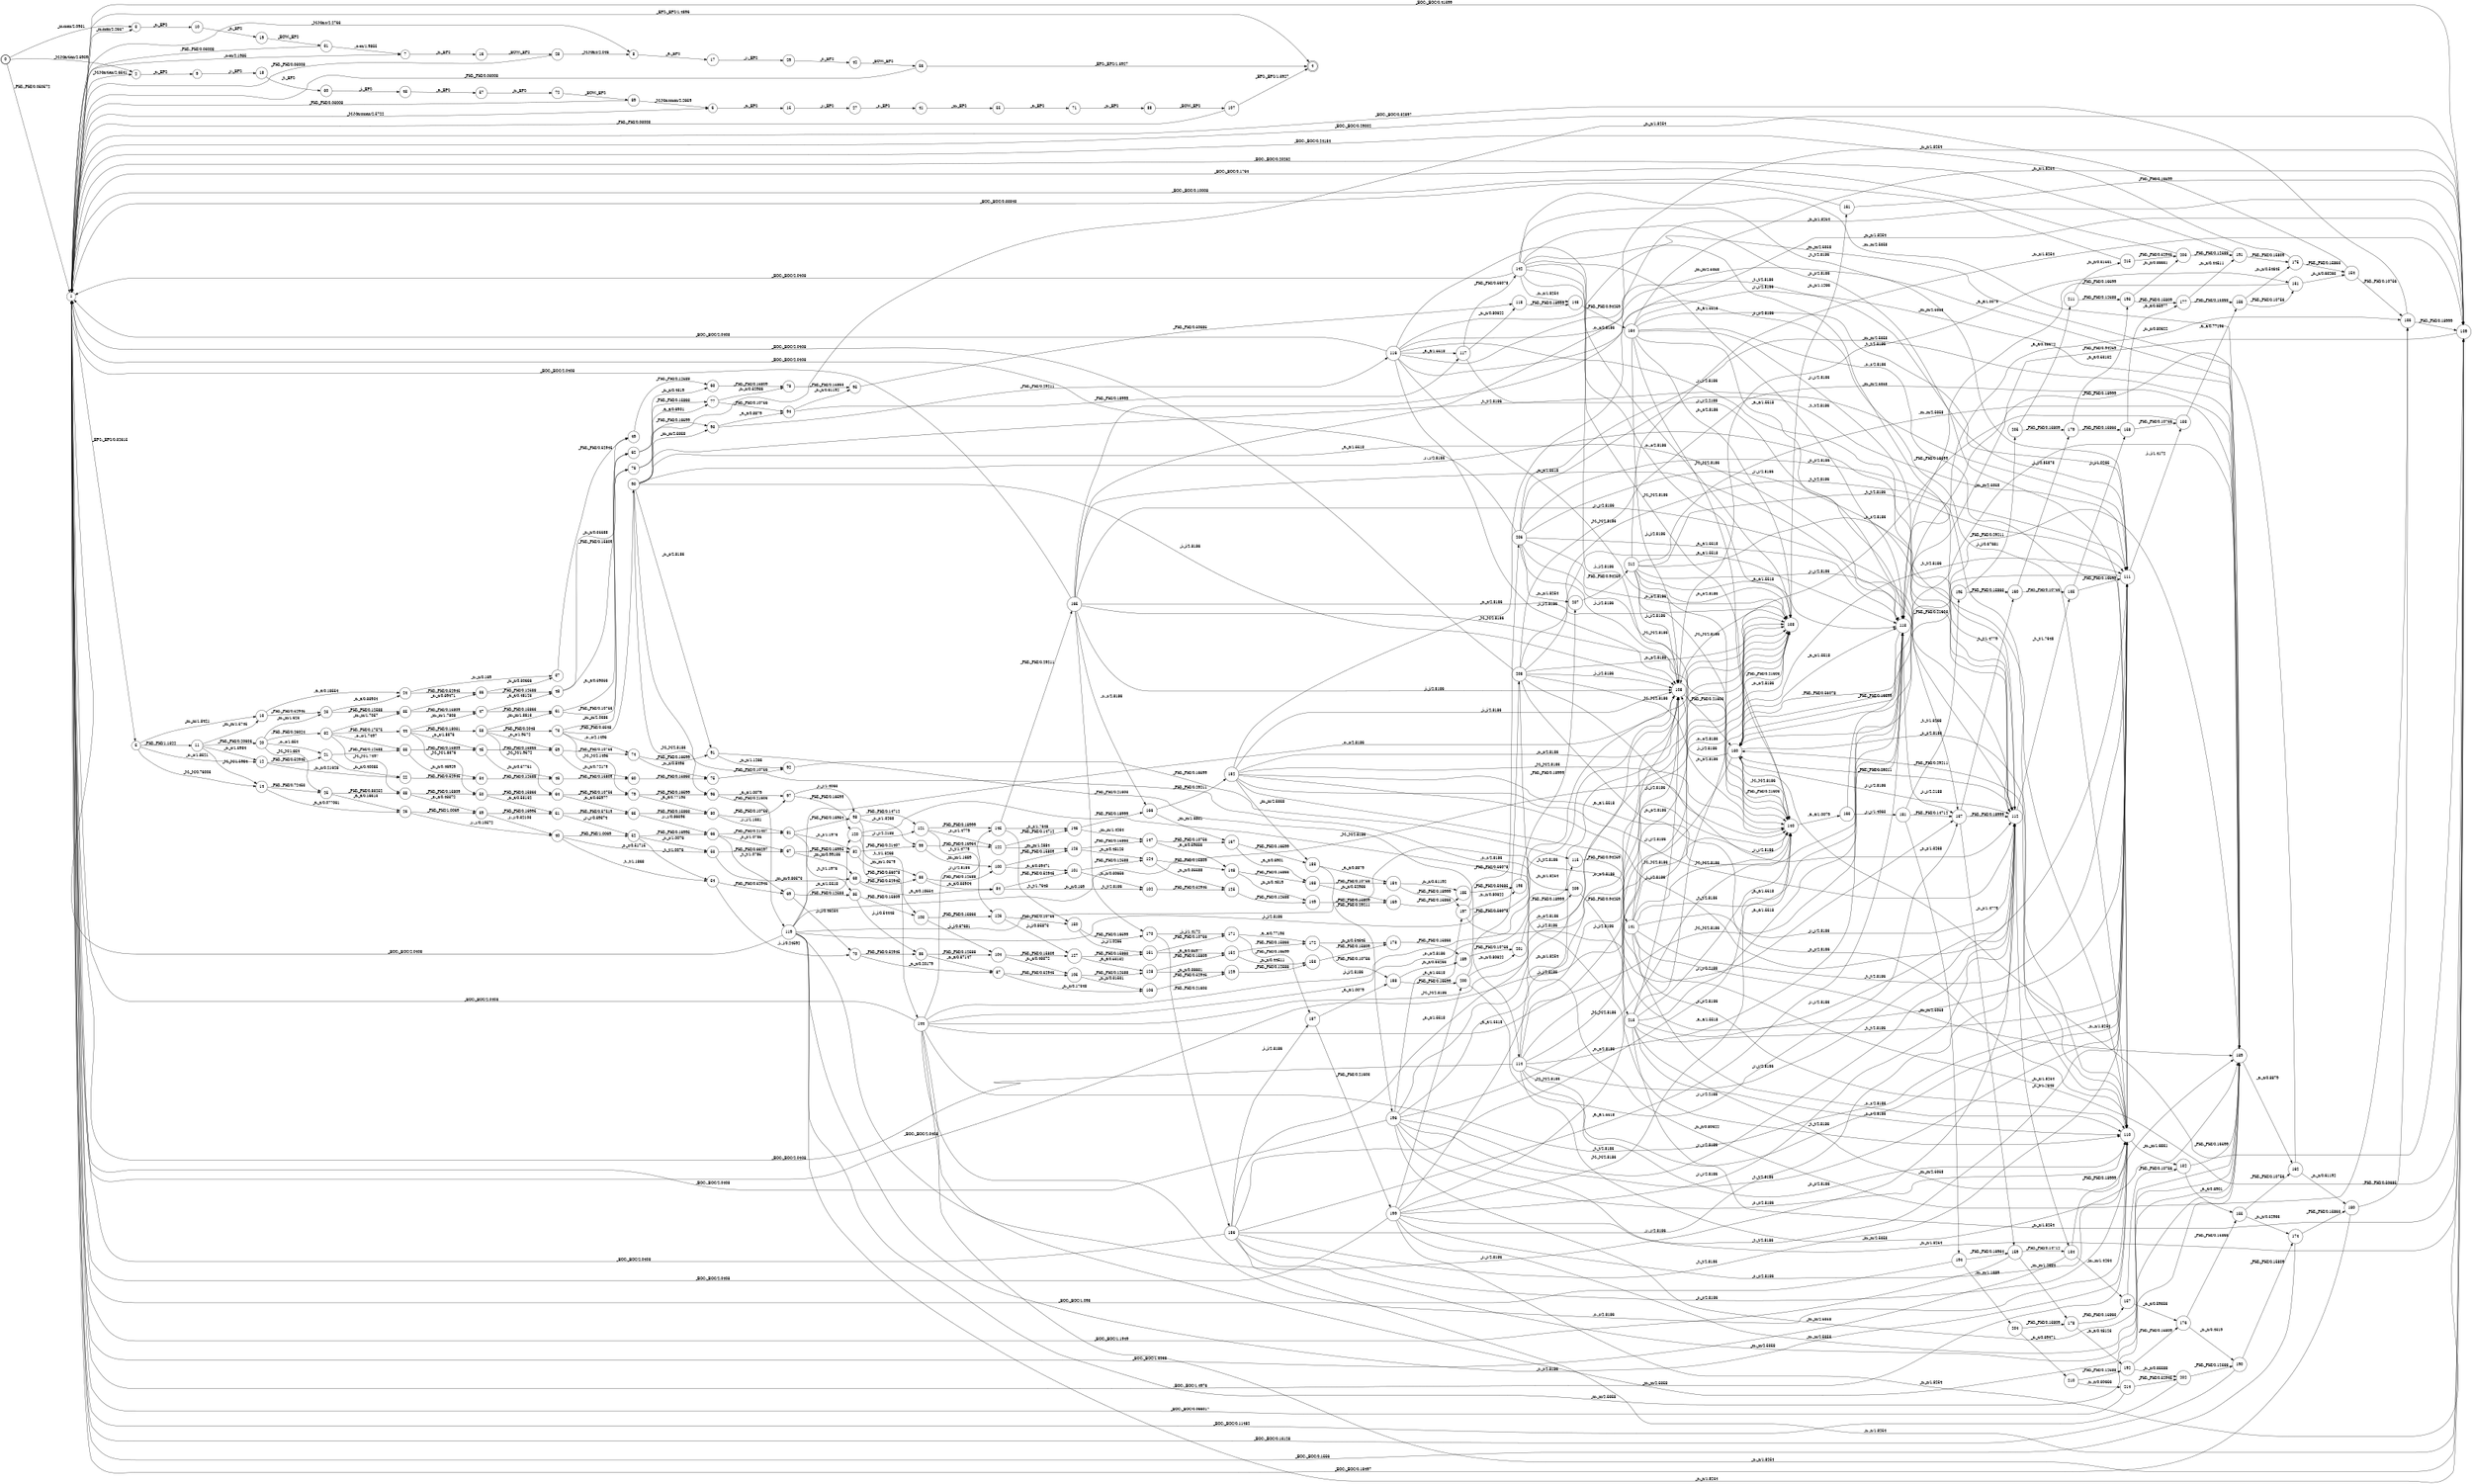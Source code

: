 digraph FST {
rankdir = LR;
size = "22,17";
label = "";
center = 1;
orientation = Portrait;
ranksep = "0.4";
nodesep = "0.25";
0 [label = "0", shape = circle, style = bold, fontsize = 14]
	0 -> 1 [label = "_PHI:_PHI/0.050572", fontsize = 14];
	0 -> 3 [label = "_m:man/2.0931", fontsize = 14];
	0 -> 2 [label = "_M:Martian/2.3909", fontsize = 14];
1 [label = "1", shape = circle, style = solid, fontsize = 14]
	1 -> 4 [label = "_EPS:_EPS/1.4896", fontsize = 14];
	1 -> 5 [label = "_EPS:_EPS/0.32615", fontsize = 14];
	1 -> 7 [label = "_o:on/2.1985", fontsize = 14];
	1 -> 3 [label = "_m:man/2.2657", fontsize = 14];
	1 -> 2 [label = "_M:Martian/2.6541", fontsize = 14];
	1 -> 6 [label = "_M:Marsman/2.5722", fontsize = 14];
	1 -> 8 [label = "_M:Mars/2.2763", fontsize = 14];
2 [label = "2", shape = circle, style = solid, fontsize = 14]
	2 -> 9 [label = "_a:_EPS", fontsize = 14];
3 [label = "3", shape = circle, style = solid, fontsize = 14]
	3 -> 10 [label = "_a:_EPS", fontsize = 14];
4 [label = "4", shape = doublecircle, style = solid, fontsize = 14]
5 [label = "5", shape = circle, style = solid, fontsize = 14]
	5 -> 11 [label = "_PHI:_PHI/1.1322", fontsize = 14];
	5 -> 12 [label = "_o:_o/1.8521", fontsize = 14];
	5 -> 13 [label = "_m:_m/1.8421", fontsize = 14];
	5 -> 14 [label = "_M:_M/0.76003", fontsize = 14];
6 [label = "6", shape = circle, style = solid, fontsize = 14]
	6 -> 15 [label = "_a:_EPS", fontsize = 14];
7 [label = "7", shape = circle, style = solid, fontsize = 14]
	7 -> 16 [label = "_n:_EPS", fontsize = 14];
8 [label = "8", shape = circle, style = solid, fontsize = 14]
	8 -> 17 [label = "_a:_EPS", fontsize = 14];
9 [label = "9", shape = circle, style = solid, fontsize = 14]
	9 -> 18 [label = "_r:_EPS", fontsize = 14];
10 [label = "10", shape = circle, style = solid, fontsize = 14]
	10 -> 19 [label = "_n:_EPS", fontsize = 14];
11 [label = "11", shape = circle, style = solid, fontsize = 14]
	11 -> 20 [label = "_PHI:_PHI/0.20606", fontsize = 14];
	11 -> 12 [label = "_o:_o/1.5984", fontsize = 14];
	11 -> 13 [label = "_m:_m/1.5745", fontsize = 14];
	11 -> 14 [label = "_M:_M/1.5984", fontsize = 14];
12 [label = "12", shape = circle, style = solid, fontsize = 14]
	12 -> 21 [label = "_PHI:_PHI/0.52945", fontsize = 14];
	12 -> 22 [label = "_n:_n/0.21628", fontsize = 14];
13 [label = "13", shape = circle, style = solid, fontsize = 14]
	13 -> 23 [label = "_PHI:_PHI/0.52945", fontsize = 14];
	13 -> 24 [label = "_a:_a/0.18554", fontsize = 14];
14 [label = "14", shape = circle, style = solid, fontsize = 14]
	14 -> 25 [label = "_PHI:_PHI/0.72453", fontsize = 14];
	14 -> 26 [label = "_a:_a/0.077061", fontsize = 14];
15 [label = "15", shape = circle, style = solid, fontsize = 14]
	15 -> 27 [label = "_r:_EPS", fontsize = 14];
16 [label = "16", shape = circle, style = solid, fontsize = 14]
	16 -> 28 [label = "_EOW:_EPS", fontsize = 14];
17 [label = "17", shape = circle, style = solid, fontsize = 14]
	17 -> 29 [label = "_r:_EPS", fontsize = 14];
18 [label = "18", shape = circle, style = solid, fontsize = 14]
	18 -> 30 [label = "_t:_EPS", fontsize = 14];
19 [label = "19", shape = circle, style = solid, fontsize = 14]
	19 -> 31 [label = "_EOW:_EPS", fontsize = 14];
20 [label = "20", shape = circle, style = solid, fontsize = 14]
	20 -> 32 [label = "_PHI:_PHI/0.26024", fontsize = 14];
	20 -> 21 [label = "_o:_o/1.654", fontsize = 14];
	20 -> 23 [label = "_m:_m/1.623", fontsize = 14];
	20 -> 25 [label = "_M:_M/1.654", fontsize = 14];
21 [label = "21", shape = circle, style = solid, fontsize = 14]
	21 -> 33 [label = "_PHI:_PHI/0.12588", fontsize = 14];
	21 -> 22 [label = "_n:_n/0.40085", fontsize = 14];
22 [label = "22", shape = circle, style = solid, fontsize = 14]
	22 -> 34 [label = "_PHI:_PHI/0.52945", fontsize = 14];
23 [label = "23", shape = circle, style = solid, fontsize = 14]
	23 -> 35 [label = "_PHI:_PHI/0.12588", fontsize = 14];
	23 -> 24 [label = "_a:_a/0.33904", fontsize = 14];
24 [label = "24", shape = circle, style = solid, fontsize = 14]
	24 -> 36 [label = "_PHI:_PHI/0.52945", fontsize = 14];
	24 -> 37 [label = "_n:_n/0.169", fontsize = 14];
25 [label = "25", shape = circle, style = solid, fontsize = 14]
	25 -> 38 [label = "_PHI:_PHI/0.83252", fontsize = 14];
	25 -> 26 [label = "_a:_a/0.16613", fontsize = 14];
26 [label = "26", shape = circle, style = solid, fontsize = 14]
	26 -> 39 [label = "_PHI:_PHI/1.0069", fontsize = 14];
	26 -> 40 [label = "_r:_r/0.10572", fontsize = 14];
27 [label = "27", shape = circle, style = solid, fontsize = 14]
	27 -> 41 [label = "_s:_EPS", fontsize = 14];
28 [label = "28", shape = circle, style = solid, fontsize = 14]
	28 -> 1 [label = "_PHI:_PHI/0.03008", fontsize = 14];
	28 -> 8 [label = "_M:Mars/2.046", fontsize = 14];
29 [label = "29", shape = circle, style = solid, fontsize = 14]
	29 -> 42 [label = "_s:_EPS", fontsize = 14];
30 [label = "30", shape = circle, style = solid, fontsize = 14]
	30 -> 43 [label = "_i:_EPS", fontsize = 14];
31 [label = "31", shape = circle, style = solid, fontsize = 14]
	31 -> 1 [label = "_PHI:_PHI/0.03008", fontsize = 14];
	31 -> 7 [label = "_o:on/1.9855", fontsize = 14];
32 [label = "32", shape = circle, style = solid, fontsize = 14]
	32 -> 44 [label = "_PHI:_PHI/0.17575", fontsize = 14];
	32 -> 33 [label = "_o:_o/1.7497", fontsize = 14];
	32 -> 35 [label = "_m:_m/1.7057", fontsize = 14];
	32 -> 38 [label = "_M:_M/1.7497", fontsize = 14];
33 [label = "33", shape = circle, style = solid, fontsize = 14]
	33 -> 45 [label = "_PHI:_PHI/0.15809", fontsize = 14];
	33 -> 34 [label = "_n:_n/0.46929", fontsize = 14];
34 [label = "34", shape = circle, style = solid, fontsize = 14]
	34 -> 46 [label = "_PHI:_PHI/0.12588", fontsize = 14];
35 [label = "35", shape = circle, style = solid, fontsize = 14]
	35 -> 47 [label = "_PHI:_PHI/0.15809", fontsize = 14];
	35 -> 36 [label = "_a:_a/0.39471", fontsize = 14];
36 [label = "36", shape = circle, style = solid, fontsize = 14]
	36 -> 48 [label = "_PHI:_PHI/0.12588", fontsize = 14];
	36 -> 37 [label = "_n:_n/0.30656", fontsize = 14];
37 [label = "37", shape = circle, style = solid, fontsize = 14]
	37 -> 49 [label = "_PHI:_PHI/0.52945", fontsize = 14];
38 [label = "38", shape = circle, style = solid, fontsize = 14]
	38 -> 50 [label = "_PHI:_PHI/0.15809", fontsize = 14];
	38 -> 39 [label = "_a:_a/0.43372", fontsize = 14];
39 [label = "39", shape = circle, style = solid, fontsize = 14]
	39 -> 51 [label = "_PHI:_PHI/0.16995", fontsize = 14];
	39 -> 40 [label = "_r:_r/0.32103", fontsize = 14];
40 [label = "40", shape = circle, style = solid, fontsize = 14]
	40 -> 52 [label = "_PHI:_PHI/1.0069", fontsize = 14];
	40 -> 53 [label = "_s:_s/0.51715", fontsize = 14];
	40 -> 54 [label = "_t:_t/1.1868", fontsize = 14];
41 [label = "41", shape = circle, style = solid, fontsize = 14]
	41 -> 55 [label = "_m:_EPS", fontsize = 14];
42 [label = "42", shape = circle, style = solid, fontsize = 14]
	42 -> 56 [label = "_EOW:_EPS", fontsize = 14];
43 [label = "43", shape = circle, style = solid, fontsize = 14]
	43 -> 57 [label = "_a:_EPS", fontsize = 14];
44 [label = "44", shape = circle, style = solid, fontsize = 14]
	44 -> 58 [label = "_PHI:_PHI/0.18031", fontsize = 14];
	44 -> 45 [label = "_o:_o/1.8376", fontsize = 14];
	44 -> 47 [label = "_m:_m/1.7808", fontsize = 14];
	44 -> 50 [label = "_M:_M/1.8376", fontsize = 14];
45 [label = "45", shape = circle, style = solid, fontsize = 14]
	45 -> 59 [label = "_PHI:_PHI/0.15863", fontsize = 14];
	45 -> 46 [label = "_n:_n/0.57751", fontsize = 14];
46 [label = "46", shape = circle, style = solid, fontsize = 14]
	46 -> 60 [label = "_PHI:_PHI/0.15809", fontsize = 14];
47 [label = "47", shape = circle, style = solid, fontsize = 14]
	47 -> 61 [label = "_PHI:_PHI/0.15863", fontsize = 14];
	47 -> 48 [label = "_a:_a/0.48123", fontsize = 14];
48 [label = "48", shape = circle, style = solid, fontsize = 14]
	48 -> 62 [label = "_PHI:_PHI/0.15809", fontsize = 14];
	48 -> 49 [label = "_n:_n/0.35588", fontsize = 14];
49 [label = "49", shape = circle, style = solid, fontsize = 14]
	49 -> 63 [label = "_PHI:_PHI/0.12588", fontsize = 14];
50 [label = "50", shape = circle, style = solid, fontsize = 14]
	50 -> 64 [label = "_PHI:_PHI/0.15863", fontsize = 14];
	50 -> 51 [label = "_a:_a/0.53132", fontsize = 14];
51 [label = "51", shape = circle, style = solid, fontsize = 14]
	51 -> 65 [label = "_PHI:_PHI/0.57519", fontsize = 14];
	51 -> 52 [label = "_r:_r/0.39374", fontsize = 14];
52 [label = "52", shape = circle, style = solid, fontsize = 14]
	52 -> 66 [label = "_PHI:_PHI/0.16995", fontsize = 14];
	52 -> 53 [label = "_s:_s/1.0076", fontsize = 14];
	52 -> 54 [label = "_t:_t/1.0076", fontsize = 14];
53 [label = "53", shape = circle, style = solid, fontsize = 14]
	53 -> 67 [label = "_PHI:_PHI/0.66297", fontsize = 14];
	53 -> 68 [label = "_m:_m/0.83573", fontsize = 14];
54 [label = "54", shape = circle, style = solid, fontsize = 14]
	54 -> 69 [label = "_PHI:_PHI/0.52945", fontsize = 14];
	54 -> 70 [label = "_i:_i/0.24592", fontsize = 14];
55 [label = "55", shape = circle, style = solid, fontsize = 14]
	55 -> 71 [label = "_a:_EPS", fontsize = 14];
56 [label = "56", shape = circle, style = solid, fontsize = 14]
	56 -> 4 [label = "_EPS:_EPS/1.3927", fontsize = 14];
	56 -> 1 [label = "_PHI:_PHI/0.03008", fontsize = 14];
57 [label = "57", shape = circle, style = solid, fontsize = 14]
	57 -> 72 [label = "_n:_EPS", fontsize = 14];
58 [label = "58", shape = circle, style = solid, fontsize = 14]
	58 -> 73 [label = "_PHI:_PHI/0.2048", fontsize = 14];
	58 -> 59 [label = "_o:_o/1.9572", fontsize = 14];
	58 -> 61 [label = "_m:_m/1.8813", fontsize = 14];
	58 -> 64 [label = "_M:_M/1.9572", fontsize = 14];
59 [label = "59", shape = circle, style = solid, fontsize = 14]
	59 -> 74 [label = "_PHI:_PHI/0.10756", fontsize = 14];
	59 -> 60 [label = "_n:_n/0.72179", fontsize = 14];
60 [label = "60", shape = circle, style = solid, fontsize = 14]
	60 -> 75 [label = "_PHI:_PHI/0.15863", fontsize = 14];
61 [label = "61", shape = circle, style = solid, fontsize = 14]
	61 -> 76 [label = "_PHI:_PHI/0.10756", fontsize = 14];
	61 -> 62 [label = "_a:_a/0.59356", fontsize = 14];
62 [label = "62", shape = circle, style = solid, fontsize = 14]
	62 -> 77 [label = "_PHI:_PHI/0.15863", fontsize = 14];
	62 -> 63 [label = "_n:_n/0.4319", fontsize = 14];
63 [label = "63", shape = circle, style = solid, fontsize = 14]
	63 -> 78 [label = "_PHI:_PHI/0.15809", fontsize = 14];
64 [label = "64", shape = circle, style = solid, fontsize = 14]
	64 -> 79 [label = "_PHI:_PHI/0.10756", fontsize = 14];
	64 -> 65 [label = "_a:_a/0.65977", fontsize = 14];
65 [label = "65", shape = circle, style = solid, fontsize = 14]
	65 -> 80 [label = "_PHI:_PHI/0.15863", fontsize = 14];
	65 -> 66 [label = "_r:_r/0.86396", fontsize = 14];
66 [label = "66", shape = circle, style = solid, fontsize = 14]
	66 -> 81 [label = "_PHI:_PHI/0.21407", fontsize = 14];
	66 -> 67 [label = "_s:_s/1.0785", fontsize = 14];
	66 -> 69 [label = "_t:_t/1.0785", fontsize = 14];
67 [label = "67", shape = circle, style = solid, fontsize = 14]
	67 -> 82 [label = "_PHI:_PHI/0.16995", fontsize = 14];
	67 -> 68 [label = "_m:_m/0.99136", fontsize = 14];
68 [label = "68", shape = circle, style = solid, fontsize = 14]
	68 -> 83 [label = "_PHI:_PHI/0.52945", fontsize = 14];
	68 -> 84 [label = "_a:_a/0.18554", fontsize = 14];
69 [label = "69", shape = circle, style = solid, fontsize = 14]
	69 -> 85 [label = "_PHI:_PHI/0.12588", fontsize = 14];
	69 -> 70 [label = "_i:_i/0.46234", fontsize = 14];
70 [label = "70", shape = circle, style = solid, fontsize = 14]
	70 -> 86 [label = "_PHI:_PHI/0.52945", fontsize = 14];
	70 -> 87 [label = "_a:_a/0.20179", fontsize = 14];
71 [label = "71", shape = circle, style = solid, fontsize = 14]
	71 -> 88 [label = "_n:_EPS", fontsize = 14];
72 [label = "72", shape = circle, style = solid, fontsize = 14]
	72 -> 89 [label = "_EOW:_EPS", fontsize = 14];
73 [label = "73", shape = circle, style = solid, fontsize = 14]
	73 -> 90 [label = "_PHI:_PHI/0.3548", fontsize = 14];
	73 -> 74 [label = "_o:_o/2.1496", fontsize = 14];
	73 -> 76 [label = "_m:_m/2.0386", fontsize = 14];
	73 -> 79 [label = "_M:_M/2.1496", fontsize = 14];
74 [label = "74", shape = circle, style = solid, fontsize = 14]
	74 -> 91 [label = "_PHI:_PHI/0.16599", fontsize = 14];
	74 -> 75 [label = "_n:_n/0.8498", fontsize = 14];
75 [label = "75", shape = circle, style = solid, fontsize = 14]
	75 -> 92 [label = "_PHI:_PHI/0.10756", fontsize = 14];
76 [label = "76", shape = circle, style = solid, fontsize = 14]
	76 -> 93 [label = "_PHI:_PHI/0.16599", fontsize = 14];
	76 -> 77 [label = "_a:_a/0.6901", fontsize = 14];
77 [label = "77", shape = circle, style = solid, fontsize = 14]
	77 -> 94 [label = "_PHI:_PHI/0.10756", fontsize = 14];
	77 -> 78 [label = "_n:_n/0.52936", fontsize = 14];
78 [label = "78", shape = circle, style = solid, fontsize = 14]
	78 -> 95 [label = "_PHI:_PHI/0.15863", fontsize = 14];
79 [label = "79", shape = circle, style = solid, fontsize = 14]
	79 -> 96 [label = "_PHI:_PHI/0.16599", fontsize = 14];
	79 -> 80 [label = "_a:_a/0.77193", fontsize = 14];
80 [label = "80", shape = circle, style = solid, fontsize = 14]
	80 -> 97 [label = "_PHI:_PHI/0.10756", fontsize = 14];
	80 -> 81 [label = "_r:_r/1.1331", fontsize = 14];
81 [label = "81", shape = circle, style = solid, fontsize = 14]
	81 -> 98 [label = "_PHI:_PHI/0.16964", fontsize = 14];
	81 -> 82 [label = "_s:_s/1.1976", fontsize = 14];
	81 -> 85 [label = "_t:_t/1.1976", fontsize = 14];
82 [label = "82", shape = circle, style = solid, fontsize = 14]
	82 -> 99 [label = "_PHI:_PHI/0.21407", fontsize = 14];
	82 -> 83 [label = "_m:_m/1.0579", fontsize = 14];
83 [label = "83", shape = circle, style = solid, fontsize = 14]
	83 -> 100 [label = "_PHI:_PHI/0.12588", fontsize = 14];
	83 -> 84 [label = "_a:_a/0.33904", fontsize = 14];
84 [label = "84", shape = circle, style = solid, fontsize = 14]
	84 -> 101 [label = "_PHI:_PHI/0.52945", fontsize = 14];
	84 -> 102 [label = "_n:_n/0.169", fontsize = 14];
85 [label = "85", shape = circle, style = solid, fontsize = 14]
	85 -> 103 [label = "_PHI:_PHI/0.15809", fontsize = 14];
	85 -> 86 [label = "_i:_i/0.54448", fontsize = 14];
86 [label = "86", shape = circle, style = solid, fontsize = 14]
	86 -> 104 [label = "_PHI:_PHI/0.12588", fontsize = 14];
	86 -> 87 [label = "_a:_a/0.37147", fontsize = 14];
87 [label = "87", shape = circle, style = solid, fontsize = 14]
	87 -> 105 [label = "_PHI:_PHI/0.52945", fontsize = 14];
	87 -> 106 [label = "_n:_n/0.17348", fontsize = 14];
88 [label = "88", shape = circle, style = solid, fontsize = 14]
	88 -> 107 [label = "_EOW:_EPS", fontsize = 14];
89 [label = "89", shape = circle, style = solid, fontsize = 14]
	89 -> 1 [label = "_PHI:_PHI/0.03008", fontsize = 14];
	89 -> 6 [label = "_M:Marsman/2.2659", fontsize = 14];
90 [label = "90", shape = circle, style = solid, fontsize = 14]
	90 -> 108 [label = "_i:_i/2.8186", fontsize = 14];
	90 -> 109 [label = "_n:_n/1.8254", fontsize = 14];
	90 -> 91 [label = "_o:_o/2.8186", fontsize = 14];
	90 -> 110 [label = "_s:_s/2.8186", fontsize = 14];
	90 -> 111 [label = "_t:_t/2.8186", fontsize = 14];
	90 -> 112 [label = "_r:_r/2.8186", fontsize = 14];
	90 -> 93 [label = "_m:_m/2.5358", fontsize = 14];
	90 -> 96 [label = "_M:_M/2.8186", fontsize = 14];
	90 -> 113 [label = "_a:_a/1.5518", fontsize = 14];
91 [label = "91", shape = circle, style = solid, fontsize = 14]
	91 -> 114 [label = "_PHI:_PHI/0.21603", fontsize = 14];
	91 -> 92 [label = "_n:_n/1.1266", fontsize = 14];
92 [label = "92", shape = circle, style = solid, fontsize = 14]
	92 -> 115 [label = "_PHI:_PHI/0.16599", fontsize = 14];
93 [label = "93", shape = circle, style = solid, fontsize = 14]
	93 -> 116 [label = "_PHI:_PHI/0.29211", fontsize = 14];
	93 -> 94 [label = "_a:_a/0.8879", fontsize = 14];
94 [label = "94", shape = circle, style = solid, fontsize = 14]
	94 -> 117 [label = "_PHI:_PHI/0.18999", fontsize = 14];
	94 -> 95 [label = "_n:_n/0.61192", fontsize = 14];
95 [label = "95", shape = circle, style = solid, fontsize = 14]
	95 -> 118 [label = "_PHI:_PHI/0.50685", fontsize = 14];
96 [label = "96", shape = circle, style = solid, fontsize = 14]
	96 -> 119 [label = "_PHI:_PHI/0.21603", fontsize = 14];
	96 -> 97 [label = "_a:_a/1.0079", fontsize = 14];
97 [label = "97", shape = circle, style = solid, fontsize = 14]
	97 -> 120 [label = "_PHI:_PHI/0.16599", fontsize = 14];
	97 -> 98 [label = "_r:_r/1.4063", fontsize = 14];
98 [label = "98", shape = circle, style = solid, fontsize = 14]
	98 -> 121 [label = "_PHI:_PHI/0.14712", fontsize = 14];
	98 -> 99 [label = "_s:_s/1.3268", fontsize = 14];
	98 -> 103 [label = "_t:_t/1.3268", fontsize = 14];
99 [label = "99", shape = circle, style = solid, fontsize = 14]
	99 -> 122 [label = "_PHI:_PHI/0.16964", fontsize = 14];
	99 -> 100 [label = "_m:_m/1.1689", fontsize = 14];
100 [label = "100", shape = circle, style = solid, fontsize = 14]
	100 -> 123 [label = "_PHI:_PHI/0.15809", fontsize = 14];
	100 -> 101 [label = "_a:_a/0.39471", fontsize = 14];
101 [label = "101", shape = circle, style = solid, fontsize = 14]
	101 -> 124 [label = "_PHI:_PHI/0.12588", fontsize = 14];
	101 -> 102 [label = "_n:_n/0.30656", fontsize = 14];
102 [label = "102", shape = circle, style = solid, fontsize = 14]
	102 -> 125 [label = "_PHI:_PHI/0.52945", fontsize = 14];
103 [label = "103", shape = circle, style = solid, fontsize = 14]
	103 -> 126 [label = "_PHI:_PHI/0.15863", fontsize = 14];
	103 -> 104 [label = "_i:_i/0.67681", fontsize = 14];
104 [label = "104", shape = circle, style = solid, fontsize = 14]
	104 -> 127 [label = "_PHI:_PHI/0.15809", fontsize = 14];
	104 -> 105 [label = "_a:_a/0.43372", fontsize = 14];
105 [label = "105", shape = circle, style = solid, fontsize = 14]
	105 -> 128 [label = "_PHI:_PHI/0.12588", fontsize = 14];
	105 -> 106 [label = "_n:_n/0.31531", fontsize = 14];
106 [label = "106", shape = circle, style = solid, fontsize = 14]
	106 -> 129 [label = "_PHI:_PHI/0.52945", fontsize = 14];
107 [label = "107", shape = circle, style = solid, fontsize = 14]
	107 -> 4 [label = "_EPS:_EPS/1.3927", fontsize = 14];
	107 -> 1 [label = "_PHI:_PHI/0.03008", fontsize = 14];
108 [label = "108", shape = circle, style = solid, fontsize = 14]
	108 -> 130 [label = "_PHI:_PHI/0.21603", fontsize = 14];
	108 -> 131 [label = "_a:_a/1.0079", fontsize = 14];
109 [label = "109", shape = circle, style = solid, fontsize = 14]
	109 -> 130 [label = "_PHI:_PHI/0.94259", fontsize = 14];
	109 -> 1 [label = "_EOC:_EOC/0.41399", fontsize = 14];
110 [label = "110", shape = circle, style = solid, fontsize = 14]
	110 -> 130 [label = "_PHI:_PHI/0.29211", fontsize = 14];
	110 -> 1 [label = "_EOC:_EOC/1.4976", fontsize = 14];
	110 -> 132 [label = "_m:_m/1.6831", fontsize = 14];
111 [label = "111", shape = circle, style = solid, fontsize = 14]
	111 -> 130 [label = "_PHI:_PHI/0.21603", fontsize = 14];
	111 -> 133 [label = "_i:_i/1.4172", fontsize = 14];
112 [label = "112", shape = circle, style = solid, fontsize = 14]
	112 -> 130 [label = "_PHI:_PHI/0.29211", fontsize = 14];
	112 -> 134 [label = "_s:_s/1.7648", fontsize = 14];
	112 -> 135 [label = "_t:_t/1.7648", fontsize = 14];
113 [label = "113", shape = circle, style = solid, fontsize = 14]
	113 -> 130 [label = "_PHI:_PHI/0.56078", fontsize = 14];
	113 -> 136 [label = "_n:_n/0.80622", fontsize = 14];
	113 -> 137 [label = "_r:_r/2.2188", fontsize = 14];
114 [label = "114", shape = circle, style = solid, fontsize = 14]
	114 -> 1 [label = "_EOC:_EOC/2.0408", fontsize = 14];
	114 -> 108 [label = "_i:_i/2.8186", fontsize = 14];
	114 -> 115 [label = "_n:_n/1.8254", fontsize = 14];
	114 -> 138 [label = "_o:_o/2.8186", fontsize = 14];
	114 -> 110 [label = "_s:_s/2.8186", fontsize = 14];
	114 -> 111 [label = "_t:_t/2.8186", fontsize = 14];
	114 -> 112 [label = "_r:_r/2.8186", fontsize = 14];
	114 -> 139 [label = "_m:_m/2.5358", fontsize = 14];
	114 -> 140 [label = "_M:_M/2.8186", fontsize = 14];
	114 -> 113 [label = "_a:_a/1.5518", fontsize = 14];
115 [label = "115", shape = circle, style = solid, fontsize = 14]
	115 -> 141 [label = "_PHI:_PHI/0.94259", fontsize = 14];
116 [label = "116", shape = circle, style = solid, fontsize = 14]
	116 -> 1 [label = "_EOC:_EOC/2.0408", fontsize = 14];
	116 -> 108 [label = "_i:_i/2.8186", fontsize = 14];
	116 -> 109 [label = "_n:_n/1.8254", fontsize = 14];
	116 -> 138 [label = "_o:_o/2.8186", fontsize = 14];
	116 -> 110 [label = "_s:_s/2.8186", fontsize = 14];
	116 -> 111 [label = "_t:_t/2.8186", fontsize = 14];
	116 -> 112 [label = "_r:_r/2.8186", fontsize = 14];
	116 -> 139 [label = "_m:_m/2.5358", fontsize = 14];
	116 -> 140 [label = "_M:_M/2.8186", fontsize = 14];
	116 -> 117 [label = "_a:_a/1.5518", fontsize = 14];
117 [label = "117", shape = circle, style = solid, fontsize = 14]
	117 -> 142 [label = "_PHI:_PHI/0.56078", fontsize = 14];
	117 -> 118 [label = "_n:_n/0.80622", fontsize = 14];
	117 -> 137 [label = "_r:_r/2.2188", fontsize = 14];
118 [label = "118", shape = circle, style = solid, fontsize = 14]
	118 -> 143 [label = "_PHI:_PHI/0.18999", fontsize = 14];
119 [label = "119", shape = circle, style = solid, fontsize = 14]
	119 -> 1 [label = "_EOC:_EOC/2.0408", fontsize = 14];
	119 -> 108 [label = "_i:_i/2.8186", fontsize = 14];
	119 -> 109 [label = "_n:_n/1.8254", fontsize = 14];
	119 -> 138 [label = "_o:_o/2.8186", fontsize = 14];
	119 -> 110 [label = "_s:_s/2.8186", fontsize = 14];
	119 -> 111 [label = "_t:_t/2.8186", fontsize = 14];
	119 -> 112 [label = "_r:_r/2.8186", fontsize = 14];
	119 -> 139 [label = "_m:_m/2.5358", fontsize = 14];
	119 -> 140 [label = "_M:_M/2.8186", fontsize = 14];
	119 -> 120 [label = "_a:_a/1.5518", fontsize = 14];
120 [label = "120", shape = circle, style = solid, fontsize = 14]
	120 -> 144 [label = "_PHI:_PHI/0.56078", fontsize = 14];
	120 -> 136 [label = "_n:_n/0.80622", fontsize = 14];
	120 -> 121 [label = "_r:_r/2.2188", fontsize = 14];
121 [label = "121", shape = circle, style = solid, fontsize = 14]
	121 -> 145 [label = "_PHI:_PHI/0.18999", fontsize = 14];
	121 -> 122 [label = "_s:_s/1.4779", fontsize = 14];
	121 -> 126 [label = "_t:_t/1.4779", fontsize = 14];
122 [label = "122", shape = circle, style = solid, fontsize = 14]
	122 -> 146 [label = "_PHI:_PHI/0.14712", fontsize = 14];
	122 -> 123 [label = "_m:_m/1.2884", fontsize = 14];
123 [label = "123", shape = circle, style = solid, fontsize = 14]
	123 -> 147 [label = "_PHI:_PHI/0.15863", fontsize = 14];
	123 -> 124 [label = "_a:_a/0.48123", fontsize = 14];
124 [label = "124", shape = circle, style = solid, fontsize = 14]
	124 -> 148 [label = "_PHI:_PHI/0.15809", fontsize = 14];
	124 -> 125 [label = "_n:_n/0.35588", fontsize = 14];
125 [label = "125", shape = circle, style = solid, fontsize = 14]
	125 -> 149 [label = "_PHI:_PHI/0.12588", fontsize = 14];
126 [label = "126", shape = circle, style = solid, fontsize = 14]
	126 -> 150 [label = "_PHI:_PHI/0.10756", fontsize = 14];
	126 -> 127 [label = "_i:_i/0.85873", fontsize = 14];
127 [label = "127", shape = circle, style = solid, fontsize = 14]
	127 -> 151 [label = "_PHI:_PHI/0.15863", fontsize = 14];
	127 -> 128 [label = "_a:_a/0.53132", fontsize = 14];
128 [label = "128", shape = circle, style = solid, fontsize = 14]
	128 -> 152 [label = "_PHI:_PHI/0.15809", fontsize = 14];
	128 -> 129 [label = "_n:_n/0.36631", fontsize = 14];
129 [label = "129", shape = circle, style = solid, fontsize = 14]
	129 -> 153 [label = "_PHI:_PHI/0.12588", fontsize = 14];
130 [label = "130", shape = circle, style = solid, fontsize = 14]
	130 -> 1 [label = "_EOC:_EOC/2.0408", fontsize = 14];
	130 -> 108 [label = "_i:_i/2.8186", fontsize = 14];
	130 -> 109 [label = "_n:_n/1.8254", fontsize = 14];
	130 -> 138 [label = "_o:_o/2.8186", fontsize = 14];
	130 -> 110 [label = "_s:_s/2.8186", fontsize = 14];
	130 -> 111 [label = "_t:_t/2.8186", fontsize = 14];
	130 -> 112 [label = "_r:_r/2.8186", fontsize = 14];
	130 -> 139 [label = "_m:_m/2.5358", fontsize = 14];
	130 -> 140 [label = "_M:_M/2.8186", fontsize = 14];
	130 -> 113 [label = "_a:_a/1.5518", fontsize = 14];
131 [label = "131", shape = circle, style = solid, fontsize = 14]
	131 -> 113 [label = "_PHI:_PHI/0.16599", fontsize = 14];
	131 -> 154 [label = "_n:_n/0.63263", fontsize = 14];
132 [label = "132", shape = circle, style = solid, fontsize = 14]
	132 -> 139 [label = "_PHI:_PHI/0.16599", fontsize = 14];
	132 -> 155 [label = "_a:_a/0.6901", fontsize = 14];
133 [label = "133", shape = circle, style = solid, fontsize = 14]
	133 -> 108 [label = "_PHI:_PHI/0.16599", fontsize = 14];
	133 -> 156 [label = "_a:_a/0.77193", fontsize = 14];
134 [label = "134", shape = circle, style = solid, fontsize = 14]
	134 -> 110 [label = "_PHI:_PHI/0.18999", fontsize = 14];
	134 -> 1 [label = "_EOC:_EOC/1.3038", fontsize = 14];
	134 -> 157 [label = "_m:_m/1.4264", fontsize = 14];
135 [label = "135", shape = circle, style = solid, fontsize = 14]
	135 -> 111 [label = "_PHI:_PHI/0.16599", fontsize = 14];
	135 -> 158 [label = "_i:_i/1.0265", fontsize = 14];
136 [label = "136", shape = circle, style = solid, fontsize = 14]
	136 -> 109 [label = "_PHI:_PHI/0.18999", fontsize = 14];
	136 -> 1 [label = "_EOC:_EOC/0.32897", fontsize = 14];
137 [label = "137", shape = circle, style = solid, fontsize = 14]
	137 -> 112 [label = "_PHI:_PHI/0.18999", fontsize = 14];
	137 -> 159 [label = "_s:_s/1.4779", fontsize = 14];
	137 -> 160 [label = "_t:_t/1.4779", fontsize = 14];
138 [label = "138", shape = circle, style = solid, fontsize = 14]
	138 -> 130 [label = "_PHI:_PHI/0.21603", fontsize = 14];
	138 -> 161 [label = "_n:_n/1.1266", fontsize = 14];
139 [label = "139", shape = circle, style = solid, fontsize = 14]
	139 -> 130 [label = "_PHI:_PHI/0.29211", fontsize = 14];
	139 -> 162 [label = "_a:_a/0.8879", fontsize = 14];
140 [label = "140", shape = circle, style = solid, fontsize = 14]
	140 -> 130 [label = "_PHI:_PHI/0.21603", fontsize = 14];
	140 -> 163 [label = "_a:_a/1.0079", fontsize = 14];
141 [label = "141", shape = circle, style = solid, fontsize = 14]
	141 -> 108 [label = "_i:_i/2.8186", fontsize = 14];
	141 -> 109 [label = "_n:_n/1.8254", fontsize = 14];
	141 -> 138 [label = "_o:_o/2.8186", fontsize = 14];
	141 -> 110 [label = "_s:_s/2.8186", fontsize = 14];
	141 -> 111 [label = "_t:_t/2.8186", fontsize = 14];
	141 -> 112 [label = "_r:_r/2.8186", fontsize = 14];
	141 -> 139 [label = "_m:_m/2.5358", fontsize = 14];
	141 -> 140 [label = "_M:_M/2.8186", fontsize = 14];
	141 -> 113 [label = "_a:_a/1.5518", fontsize = 14];
142 [label = "142", shape = circle, style = solid, fontsize = 14]
	142 -> 1 [label = "_EOC:_EOC/2.0408", fontsize = 14];
	142 -> 108 [label = "_i:_i/2.8186", fontsize = 14];
	142 -> 143 [label = "_n:_n/1.8254", fontsize = 14];
	142 -> 138 [label = "_o:_o/2.8186", fontsize = 14];
	142 -> 110 [label = "_s:_s/2.8186", fontsize = 14];
	142 -> 111 [label = "_t:_t/2.8186", fontsize = 14];
	142 -> 112 [label = "_r:_r/2.8186", fontsize = 14];
	142 -> 139 [label = "_m:_m/2.5358", fontsize = 14];
	142 -> 140 [label = "_M:_M/2.8186", fontsize = 14];
	142 -> 113 [label = "_a:_a/1.5518", fontsize = 14];
143 [label = "143", shape = circle, style = solid, fontsize = 14]
	143 -> 164 [label = "_PHI:_PHI/0.94259", fontsize = 14];
144 [label = "144", shape = circle, style = solid, fontsize = 14]
	144 -> 1 [label = "_EOC:_EOC/2.0408", fontsize = 14];
	144 -> 108 [label = "_i:_i/2.8186", fontsize = 14];
	144 -> 109 [label = "_n:_n/1.8254", fontsize = 14];
	144 -> 138 [label = "_o:_o/2.8186", fontsize = 14];
	144 -> 110 [label = "_s:_s/2.8186", fontsize = 14];
	144 -> 111 [label = "_t:_t/2.8186", fontsize = 14];
	144 -> 145 [label = "_r:_r/2.8186", fontsize = 14];
	144 -> 139 [label = "_m:_m/2.5358", fontsize = 14];
	144 -> 140 [label = "_M:_M/2.8186", fontsize = 14];
	144 -> 113 [label = "_a:_a/1.5518", fontsize = 14];
145 [label = "145", shape = circle, style = solid, fontsize = 14]
	145 -> 165 [label = "_PHI:_PHI/0.29211", fontsize = 14];
	145 -> 146 [label = "_s:_s/1.7648", fontsize = 14];
	145 -> 150 [label = "_t:_t/1.7648", fontsize = 14];
146 [label = "146", shape = circle, style = solid, fontsize = 14]
	146 -> 166 [label = "_PHI:_PHI/0.18999", fontsize = 14];
	146 -> 147 [label = "_m:_m/1.4264", fontsize = 14];
147 [label = "147", shape = circle, style = solid, fontsize = 14]
	147 -> 167 [label = "_PHI:_PHI/0.10756", fontsize = 14];
	147 -> 148 [label = "_a:_a/0.59356", fontsize = 14];
148 [label = "148", shape = circle, style = solid, fontsize = 14]
	148 -> 168 [label = "_PHI:_PHI/0.15863", fontsize = 14];
	148 -> 149 [label = "_n:_n/0.4319", fontsize = 14];
149 [label = "149", shape = circle, style = solid, fontsize = 14]
	149 -> 169 [label = "_PHI:_PHI/0.15809", fontsize = 14];
150 [label = "150", shape = circle, style = solid, fontsize = 14]
	150 -> 170 [label = "_PHI:_PHI/0.16599", fontsize = 14];
	150 -> 151 [label = "_i:_i/1.0265", fontsize = 14];
151 [label = "151", shape = circle, style = solid, fontsize = 14]
	151 -> 171 [label = "_PHI:_PHI/0.10756", fontsize = 14];
	151 -> 152 [label = "_a:_a/0.65977", fontsize = 14];
152 [label = "152", shape = circle, style = solid, fontsize = 14]
	152 -> 172 [label = "_PHI:_PHI/0.15863", fontsize = 14];
	152 -> 153 [label = "_n:_n/0.44511", fontsize = 14];
153 [label = "153", shape = circle, style = solid, fontsize = 14]
	153 -> 173 [label = "_PHI:_PHI/0.15809", fontsize = 14];
154 [label = "154", shape = circle, style = solid, fontsize = 14]
	154 -> 136 [label = "_PHI:_PHI/0.10756", fontsize = 14];
	154 -> 1 [label = "_EOC:_EOC/0.29002", fontsize = 14];
155 [label = "155", shape = circle, style = solid, fontsize = 14]
	155 -> 162 [label = "_PHI:_PHI/0.10756", fontsize = 14];
	155 -> 174 [label = "_n:_n/0.52936", fontsize = 14];
156 [label = "156", shape = circle, style = solid, fontsize = 14]
	156 -> 131 [label = "_PHI:_PHI/0.10756", fontsize = 14];
	156 -> 175 [label = "_n:_n/0.54645", fontsize = 14];
157 [label = "157", shape = circle, style = solid, fontsize = 14]
	157 -> 132 [label = "_PHI:_PHI/0.10756", fontsize = 14];
	157 -> 176 [label = "_a:_a/0.59356", fontsize = 14];
158 [label = "158", shape = circle, style = solid, fontsize = 14]
	158 -> 133 [label = "_PHI:_PHI/0.10756", fontsize = 14];
	158 -> 177 [label = "_a:_a/0.65977", fontsize = 14];
159 [label = "159", shape = circle, style = solid, fontsize = 14]
	159 -> 134 [label = "_PHI:_PHI/0.14712", fontsize = 14];
	159 -> 1 [label = "_EOC:_EOC/1.1949", fontsize = 14];
	159 -> 178 [label = "_m:_m/1.2884", fontsize = 14];
160 [label = "160", shape = circle, style = solid, fontsize = 14]
	160 -> 135 [label = "_PHI:_PHI/0.10756", fontsize = 14];
	160 -> 179 [label = "_i:_i/0.85873", fontsize = 14];
161 [label = "161", shape = circle, style = solid, fontsize = 14]
	161 -> 109 [label = "_PHI:_PHI/0.16599", fontsize = 14];
	161 -> 1 [label = "_EOC:_EOC/0.33848", fontsize = 14];
162 [label = "162", shape = circle, style = solid, fontsize = 14]
	162 -> 113 [label = "_PHI:_PHI/0.18999", fontsize = 14];
	162 -> 180 [label = "_n:_n/0.61192", fontsize = 14];
163 [label = "163", shape = circle, style = solid, fontsize = 14]
	163 -> 113 [label = "_PHI:_PHI/0.16599", fontsize = 14];
	163 -> 181 [label = "_r:_r/1.4063", fontsize = 14];
164 [label = "164", shape = circle, style = solid, fontsize = 14]
	164 -> 108 [label = "_i:_i/2.8186", fontsize = 14];
	164 -> 109 [label = "_n:_n/1.8254", fontsize = 14];
	164 -> 138 [label = "_o:_o/2.8186", fontsize = 14];
	164 -> 110 [label = "_s:_s/2.8186", fontsize = 14];
	164 -> 111 [label = "_t:_t/2.8186", fontsize = 14];
	164 -> 112 [label = "_r:_r/2.8186", fontsize = 14];
	164 -> 139 [label = "_m:_m/2.5358", fontsize = 14];
	164 -> 140 [label = "_M:_M/2.8186", fontsize = 14];
	164 -> 113 [label = "_a:_a/1.5518", fontsize = 14];
165 [label = "165", shape = circle, style = solid, fontsize = 14]
	165 -> 1 [label = "_EOC:_EOC/2.0408", fontsize = 14];
	165 -> 108 [label = "_i:_i/2.8186", fontsize = 14];
	165 -> 109 [label = "_n:_n/1.8254", fontsize = 14];
	165 -> 138 [label = "_o:_o/2.8186", fontsize = 14];
	165 -> 166 [label = "_s:_s/2.8186", fontsize = 14];
	165 -> 170 [label = "_t:_t/2.8186", fontsize = 14];
	165 -> 112 [label = "_r:_r/2.8186", fontsize = 14];
	165 -> 139 [label = "_m:_m/2.5358", fontsize = 14];
	165 -> 140 [label = "_M:_M/2.8186", fontsize = 14];
	165 -> 113 [label = "_a:_a/1.5518", fontsize = 14];
166 [label = "166", shape = circle, style = solid, fontsize = 14]
	166 -> 182 [label = "_PHI:_PHI/0.29211", fontsize = 14];
	166 -> 167 [label = "_m:_m/1.6831", fontsize = 14];
167 [label = "167", shape = circle, style = solid, fontsize = 14]
	167 -> 183 [label = "_PHI:_PHI/0.16599", fontsize = 14];
	167 -> 168 [label = "_a:_a/0.6901", fontsize = 14];
168 [label = "168", shape = circle, style = solid, fontsize = 14]
	168 -> 184 [label = "_PHI:_PHI/0.10756", fontsize = 14];
	168 -> 169 [label = "_n:_n/0.52936", fontsize = 14];
169 [label = "169", shape = circle, style = solid, fontsize = 14]
	169 -> 185 [label = "_PHI:_PHI/0.15863", fontsize = 14];
170 [label = "170", shape = circle, style = solid, fontsize = 14]
	170 -> 186 [label = "_PHI:_PHI/0.21603", fontsize = 14];
	170 -> 171 [label = "_i:_i/1.4172", fontsize = 14];
171 [label = "171", shape = circle, style = solid, fontsize = 14]
	171 -> 187 [label = "_PHI:_PHI/0.16599", fontsize = 14];
	171 -> 172 [label = "_a:_a/0.77193", fontsize = 14];
172 [label = "172", shape = circle, style = solid, fontsize = 14]
	172 -> 188 [label = "_PHI:_PHI/0.10756", fontsize = 14];
	172 -> 173 [label = "_n:_n/0.54645", fontsize = 14];
173 [label = "173", shape = circle, style = solid, fontsize = 14]
	173 -> 189 [label = "_PHI:_PHI/0.15863", fontsize = 14];
174 [label = "174", shape = circle, style = solid, fontsize = 14]
	174 -> 180 [label = "_PHI:_PHI/0.15863", fontsize = 14];
	174 -> 1 [label = "_EOC:_EOC/0.1556", fontsize = 14];
175 [label = "175", shape = circle, style = solid, fontsize = 14]
	175 -> 154 [label = "_PHI:_PHI/0.15863", fontsize = 14];
	175 -> 1 [label = "_EOC:_EOC/0.24184", fontsize = 14];
176 [label = "176", shape = circle, style = solid, fontsize = 14]
	176 -> 155 [label = "_PHI:_PHI/0.15863", fontsize = 14];
	176 -> 190 [label = "_n:_n/0.4319", fontsize = 14];
177 [label = "177", shape = circle, style = solid, fontsize = 14]
	177 -> 156 [label = "_PHI:_PHI/0.15863", fontsize = 14];
	177 -> 191 [label = "_n:_n/0.44511", fontsize = 14];
178 [label = "178", shape = circle, style = solid, fontsize = 14]
	178 -> 157 [label = "_PHI:_PHI/0.15863", fontsize = 14];
	178 -> 192 [label = "_a:_a/0.48123", fontsize = 14];
179 [label = "179", shape = circle, style = solid, fontsize = 14]
	179 -> 158 [label = "_PHI:_PHI/0.15863", fontsize = 14];
	179 -> 193 [label = "_a:_a/0.53132", fontsize = 14];
180 [label = "180", shape = circle, style = solid, fontsize = 14]
	180 -> 136 [label = "_PHI:_PHI/0.50685", fontsize = 14];
	180 -> 1 [label = "_EOC:_EOC/0.18497", fontsize = 14];
181 [label = "181", shape = circle, style = solid, fontsize = 14]
	181 -> 137 [label = "_PHI:_PHI/0.14712", fontsize = 14];
	181 -> 194 [label = "_s:_s/1.3268", fontsize = 14];
	181 -> 195 [label = "_t:_t/1.3268", fontsize = 14];
182 [label = "182", shape = circle, style = solid, fontsize = 14]
	182 -> 108 [label = "_i:_i/2.8186", fontsize = 14];
	182 -> 109 [label = "_n:_n/1.8254", fontsize = 14];
	182 -> 138 [label = "_o:_o/2.8186", fontsize = 14];
	182 -> 110 [label = "_s:_s/2.8186", fontsize = 14];
	182 -> 111 [label = "_t:_t/2.8186", fontsize = 14];
	182 -> 112 [label = "_r:_r/2.8186", fontsize = 14];
	182 -> 183 [label = "_m:_m/2.5358", fontsize = 14];
	182 -> 140 [label = "_M:_M/2.8186", fontsize = 14];
	182 -> 113 [label = "_a:_a/1.5518", fontsize = 14];
183 [label = "183", shape = circle, style = solid, fontsize = 14]
	183 -> 196 [label = "_PHI:_PHI/0.29211", fontsize = 14];
	183 -> 184 [label = "_a:_a/0.8879", fontsize = 14];
184 [label = "184", shape = circle, style = solid, fontsize = 14]
	184 -> 197 [label = "_PHI:_PHI/0.18999", fontsize = 14];
	184 -> 185 [label = "_n:_n/0.61192", fontsize = 14];
185 [label = "185", shape = circle, style = solid, fontsize = 14]
	185 -> 198 [label = "_PHI:_PHI/0.50685", fontsize = 14];
186 [label = "186", shape = circle, style = solid, fontsize = 14]
	186 -> 1 [label = "_EOC:_EOC/2.0408", fontsize = 14];
	186 -> 187 [label = "_i:_i/2.8186", fontsize = 14];
	186 -> 109 [label = "_n:_n/1.8254", fontsize = 14];
	186 -> 138 [label = "_o:_o/2.8186", fontsize = 14];
	186 -> 110 [label = "_s:_s/2.8186", fontsize = 14];
	186 -> 111 [label = "_t:_t/2.8186", fontsize = 14];
	186 -> 112 [label = "_r:_r/2.8186", fontsize = 14];
	186 -> 139 [label = "_m:_m/2.5358", fontsize = 14];
	186 -> 140 [label = "_M:_M/2.8186", fontsize = 14];
	186 -> 113 [label = "_a:_a/1.5518", fontsize = 14];
187 [label = "187", shape = circle, style = solid, fontsize = 14]
	187 -> 199 [label = "_PHI:_PHI/0.21603", fontsize = 14];
	187 -> 188 [label = "_a:_a/1.0079", fontsize = 14];
188 [label = "188", shape = circle, style = solid, fontsize = 14]
	188 -> 200 [label = "_PHI:_PHI/0.16599", fontsize = 14];
	188 -> 189 [label = "_n:_n/0.63263", fontsize = 14];
189 [label = "189", shape = circle, style = solid, fontsize = 14]
	189 -> 201 [label = "_PHI:_PHI/0.10756", fontsize = 14];
190 [label = "190", shape = circle, style = solid, fontsize = 14]
	190 -> 174 [label = "_PHI:_PHI/0.15809", fontsize = 14];
	190 -> 1 [label = "_EOC:_EOC/0.13128", fontsize = 14];
191 [label = "191", shape = circle, style = solid, fontsize = 14]
	191 -> 175 [label = "_PHI:_PHI/0.15809", fontsize = 14];
	191 -> 1 [label = "_EOC:_EOC/0.20262", fontsize = 14];
192 [label = "192", shape = circle, style = solid, fontsize = 14]
	192 -> 176 [label = "_PHI:_PHI/0.15809", fontsize = 14];
	192 -> 202 [label = "_n:_n/0.35588", fontsize = 14];
193 [label = "193", shape = circle, style = solid, fontsize = 14]
	193 -> 177 [label = "_PHI:_PHI/0.15809", fontsize = 14];
	193 -> 203 [label = "_n:_n/0.36631", fontsize = 14];
194 [label = "194", shape = circle, style = solid, fontsize = 14]
	194 -> 159 [label = "_PHI:_PHI/0.16964", fontsize = 14];
	194 -> 1 [label = "_EOC:_EOC/1.098", fontsize = 14];
	194 -> 204 [label = "_m:_m/1.1689", fontsize = 14];
195 [label = "195", shape = circle, style = solid, fontsize = 14]
	195 -> 160 [label = "_PHI:_PHI/0.15863", fontsize = 14];
	195 -> 205 [label = "_i:_i/0.67681", fontsize = 14];
196 [label = "196", shape = circle, style = solid, fontsize = 14]
	196 -> 1 [label = "_EOC:_EOC/2.0408", fontsize = 14];
	196 -> 108 [label = "_i:_i/2.8186", fontsize = 14];
	196 -> 109 [label = "_n:_n/1.8254", fontsize = 14];
	196 -> 138 [label = "_o:_o/2.8186", fontsize = 14];
	196 -> 110 [label = "_s:_s/2.8186", fontsize = 14];
	196 -> 111 [label = "_t:_t/2.8186", fontsize = 14];
	196 -> 112 [label = "_r:_r/2.8186", fontsize = 14];
	196 -> 139 [label = "_m:_m/2.5358", fontsize = 14];
	196 -> 140 [label = "_M:_M/2.8186", fontsize = 14];
	196 -> 197 [label = "_a:_a/1.5518", fontsize = 14];
197 [label = "197", shape = circle, style = solid, fontsize = 14]
	197 -> 206 [label = "_PHI:_PHI/0.56078", fontsize = 14];
	197 -> 198 [label = "_n:_n/0.80622", fontsize = 14];
	197 -> 137 [label = "_r:_r/2.2188", fontsize = 14];
198 [label = "198", shape = circle, style = solid, fontsize = 14]
	198 -> 207 [label = "_PHI:_PHI/0.18999", fontsize = 14];
199 [label = "199", shape = circle, style = solid, fontsize = 14]
	199 -> 1 [label = "_EOC:_EOC/2.0408", fontsize = 14];
	199 -> 108 [label = "_i:_i/2.8186", fontsize = 14];
	199 -> 109 [label = "_n:_n/1.8254", fontsize = 14];
	199 -> 138 [label = "_o:_o/2.8186", fontsize = 14];
	199 -> 110 [label = "_s:_s/2.8186", fontsize = 14];
	199 -> 111 [label = "_t:_t/2.8186", fontsize = 14];
	199 -> 112 [label = "_r:_r/2.8186", fontsize = 14];
	199 -> 139 [label = "_m:_m/2.5358", fontsize = 14];
	199 -> 140 [label = "_M:_M/2.8186", fontsize = 14];
	199 -> 200 [label = "_a:_a/1.5518", fontsize = 14];
200 [label = "200", shape = circle, style = solid, fontsize = 14]
	200 -> 208 [label = "_PHI:_PHI/0.56078", fontsize = 14];
	200 -> 201 [label = "_n:_n/0.80622", fontsize = 14];
	200 -> 137 [label = "_r:_r/2.2188", fontsize = 14];
201 [label = "201", shape = circle, style = solid, fontsize = 14]
	201 -> 209 [label = "_PHI:_PHI/0.18999", fontsize = 14];
202 [label = "202", shape = circle, style = solid, fontsize = 14]
	202 -> 190 [label = "_PHI:_PHI/0.12588", fontsize = 14];
	202 -> 1 [label = "_EOC:_EOC/0.11482", fontsize = 14];
203 [label = "203", shape = circle, style = solid, fontsize = 14]
	203 -> 191 [label = "_PHI:_PHI/0.12588", fontsize = 14];
	203 -> 1 [label = "_EOC:_EOC/0.1764", fontsize = 14];
204 [label = "204", shape = circle, style = solid, fontsize = 14]
	204 -> 178 [label = "_PHI:_PHI/0.15809", fontsize = 14];
	204 -> 210 [label = "_a:_a/0.39471", fontsize = 14];
205 [label = "205", shape = circle, style = solid, fontsize = 14]
	205 -> 179 [label = "_PHI:_PHI/0.15809", fontsize = 14];
	205 -> 211 [label = "_a:_a/0.43372", fontsize = 14];
206 [label = "206", shape = circle, style = solid, fontsize = 14]
	206 -> 1 [label = "_EOC:_EOC/2.0408", fontsize = 14];
	206 -> 108 [label = "_i:_i/2.8186", fontsize = 14];
	206 -> 207 [label = "_n:_n/1.8254", fontsize = 14];
	206 -> 138 [label = "_o:_o/2.8186", fontsize = 14];
	206 -> 110 [label = "_s:_s/2.8186", fontsize = 14];
	206 -> 111 [label = "_t:_t/2.8186", fontsize = 14];
	206 -> 112 [label = "_r:_r/2.8186", fontsize = 14];
	206 -> 139 [label = "_m:_m/2.5358", fontsize = 14];
	206 -> 140 [label = "_M:_M/2.8186", fontsize = 14];
	206 -> 113 [label = "_a:_a/1.5518", fontsize = 14];
207 [label = "207", shape = circle, style = solid, fontsize = 14]
	207 -> 212 [label = "_PHI:_PHI/0.94259", fontsize = 14];
208 [label = "208", shape = circle, style = solid, fontsize = 14]
	208 -> 1 [label = "_EOC:_EOC/2.0408", fontsize = 14];
	208 -> 108 [label = "_i:_i/2.8186", fontsize = 14];
	208 -> 209 [label = "_n:_n/1.8254", fontsize = 14];
	208 -> 138 [label = "_o:_o/2.8186", fontsize = 14];
	208 -> 110 [label = "_s:_s/2.8186", fontsize = 14];
	208 -> 111 [label = "_t:_t/2.8186", fontsize = 14];
	208 -> 112 [label = "_r:_r/2.8186", fontsize = 14];
	208 -> 139 [label = "_m:_m/2.5358", fontsize = 14];
	208 -> 140 [label = "_M:_M/2.8186", fontsize = 14];
	208 -> 113 [label = "_a:_a/1.5518", fontsize = 14];
209 [label = "209", shape = circle, style = solid, fontsize = 14]
	209 -> 213 [label = "_PHI:_PHI/0.94259", fontsize = 14];
210 [label = "210", shape = circle, style = solid, fontsize = 14]
	210 -> 192 [label = "_PHI:_PHI/0.12588", fontsize = 14];
	210 -> 214 [label = "_n:_n/0.30656", fontsize = 14];
211 [label = "211", shape = circle, style = solid, fontsize = 14]
	211 -> 193 [label = "_PHI:_PHI/0.12588", fontsize = 14];
	211 -> 215 [label = "_n:_n/0.31531", fontsize = 14];
212 [label = "212", shape = circle, style = solid, fontsize = 14]
	212 -> 108 [label = "_i:_i/2.8186", fontsize = 14];
	212 -> 109 [label = "_n:_n/1.8254", fontsize = 14];
	212 -> 138 [label = "_o:_o/2.8186", fontsize = 14];
	212 -> 110 [label = "_s:_s/2.8186", fontsize = 14];
	212 -> 111 [label = "_t:_t/2.8186", fontsize = 14];
	212 -> 112 [label = "_r:_r/2.8186", fontsize = 14];
	212 -> 139 [label = "_m:_m/2.5358", fontsize = 14];
	212 -> 140 [label = "_M:_M/2.8186", fontsize = 14];
	212 -> 113 [label = "_a:_a/1.5518", fontsize = 14];
213 [label = "213", shape = circle, style = solid, fontsize = 14]
	213 -> 108 [label = "_i:_i/2.8186", fontsize = 14];
	213 -> 109 [label = "_n:_n/1.8254", fontsize = 14];
	213 -> 138 [label = "_o:_o/2.8186", fontsize = 14];
	213 -> 110 [label = "_s:_s/2.8186", fontsize = 14];
	213 -> 111 [label = "_t:_t/2.8186", fontsize = 14];
	213 -> 112 [label = "_r:_r/2.8186", fontsize = 14];
	213 -> 139 [label = "_m:_m/2.5358", fontsize = 14];
	213 -> 140 [label = "_M:_M/2.8186", fontsize = 14];
	213 -> 113 [label = "_a:_a/1.5518", fontsize = 14];
214 [label = "214", shape = circle, style = solid, fontsize = 14]
	214 -> 202 [label = "_PHI:_PHI/0.52945", fontsize = 14];
	214 -> 1 [label = "_EOC:_EOC/0.066017", fontsize = 14];
215 [label = "215", shape = circle, style = solid, fontsize = 14]
	215 -> 203 [label = "_PHI:_PHI/0.52945", fontsize = 14];
	215 -> 1 [label = "_EOC:_EOC/0.10008", fontsize = 14];
}
